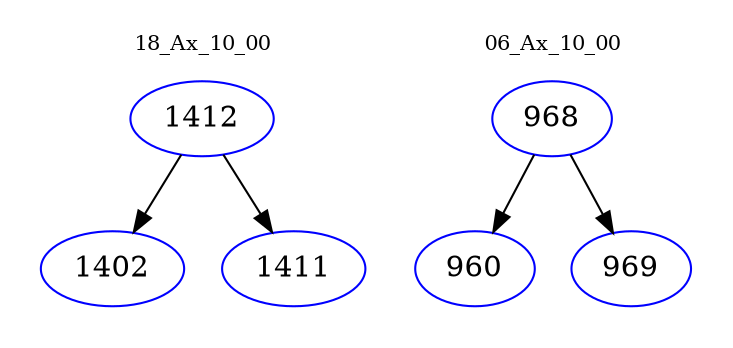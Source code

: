 digraph{
subgraph cluster_0 {
color = white
label = "18_Ax_10_00";
fontsize=10;
T0_1412 [label="1412", color="blue"]
T0_1412 -> T0_1402 [color="black"]
T0_1402 [label="1402", color="blue"]
T0_1412 -> T0_1411 [color="black"]
T0_1411 [label="1411", color="blue"]
}
subgraph cluster_1 {
color = white
label = "06_Ax_10_00";
fontsize=10;
T1_968 [label="968", color="blue"]
T1_968 -> T1_960 [color="black"]
T1_960 [label="960", color="blue"]
T1_968 -> T1_969 [color="black"]
T1_969 [label="969", color="blue"]
}
}
